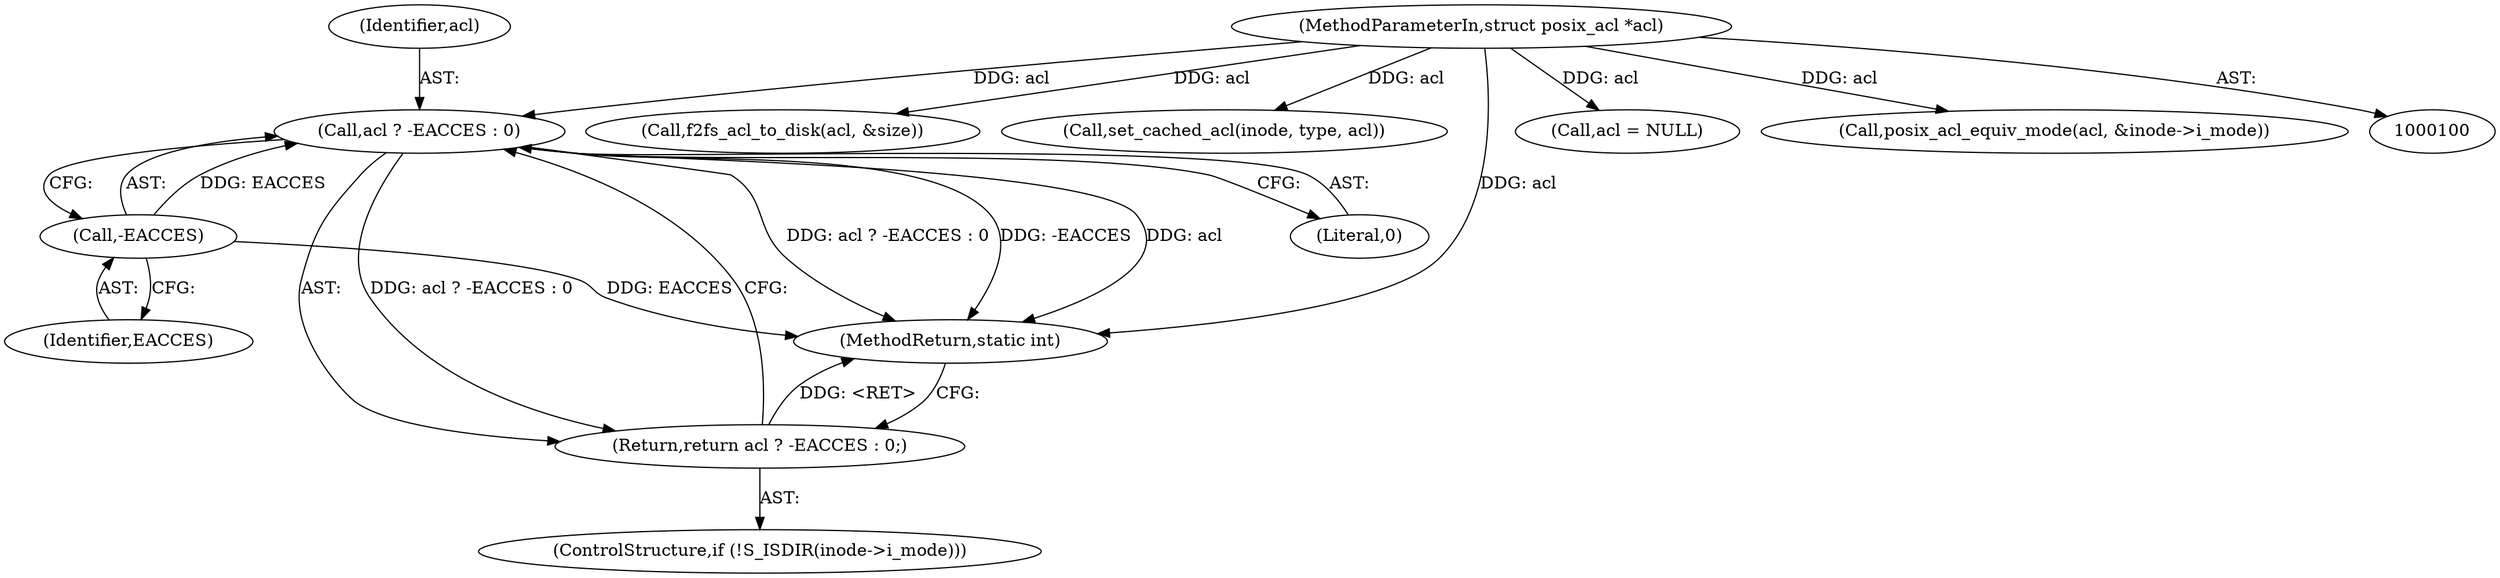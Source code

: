 digraph "0_linux_073931017b49d9458aa351605b43a7e34598caef_4@pointer" {
"1000164" [label="(Call,acl ? -EACCES : 0)"];
"1000103" [label="(MethodParameterIn,struct posix_acl *acl)"];
"1000166" [label="(Call,-EACCES)"];
"1000163" [label="(Return,return acl ? -EACCES : 0;)"];
"1000166" [label="(Call,-EACCES)"];
"1000167" [label="(Identifier,EACCES)"];
"1000157" [label="(ControlStructure,if (!S_ISDIR(inode->i_mode)))"];
"1000219" [label="(MethodReturn,static int)"];
"1000179" [label="(Call,f2fs_acl_to_disk(acl, &size))"];
"1000210" [label="(Call,set_cached_acl(inode, type, acl))"];
"1000149" [label="(Call,acl = NULL)"];
"1000103" [label="(MethodParameterIn,struct posix_acl *acl)"];
"1000128" [label="(Call,posix_acl_equiv_mode(acl, &inode->i_mode))"];
"1000163" [label="(Return,return acl ? -EACCES : 0;)"];
"1000164" [label="(Call,acl ? -EACCES : 0)"];
"1000165" [label="(Identifier,acl)"];
"1000168" [label="(Literal,0)"];
"1000164" -> "1000163"  [label="AST: "];
"1000164" -> "1000166"  [label="CFG: "];
"1000164" -> "1000168"  [label="CFG: "];
"1000165" -> "1000164"  [label="AST: "];
"1000166" -> "1000164"  [label="AST: "];
"1000168" -> "1000164"  [label="AST: "];
"1000163" -> "1000164"  [label="CFG: "];
"1000164" -> "1000219"  [label="DDG: acl ? -EACCES : 0"];
"1000164" -> "1000219"  [label="DDG: -EACCES"];
"1000164" -> "1000219"  [label="DDG: acl"];
"1000164" -> "1000163"  [label="DDG: acl ? -EACCES : 0"];
"1000103" -> "1000164"  [label="DDG: acl"];
"1000166" -> "1000164"  [label="DDG: EACCES"];
"1000103" -> "1000100"  [label="AST: "];
"1000103" -> "1000219"  [label="DDG: acl"];
"1000103" -> "1000128"  [label="DDG: acl"];
"1000103" -> "1000149"  [label="DDG: acl"];
"1000103" -> "1000179"  [label="DDG: acl"];
"1000103" -> "1000210"  [label="DDG: acl"];
"1000166" -> "1000167"  [label="CFG: "];
"1000167" -> "1000166"  [label="AST: "];
"1000166" -> "1000219"  [label="DDG: EACCES"];
"1000163" -> "1000157"  [label="AST: "];
"1000219" -> "1000163"  [label="CFG: "];
"1000163" -> "1000219"  [label="DDG: <RET>"];
}
